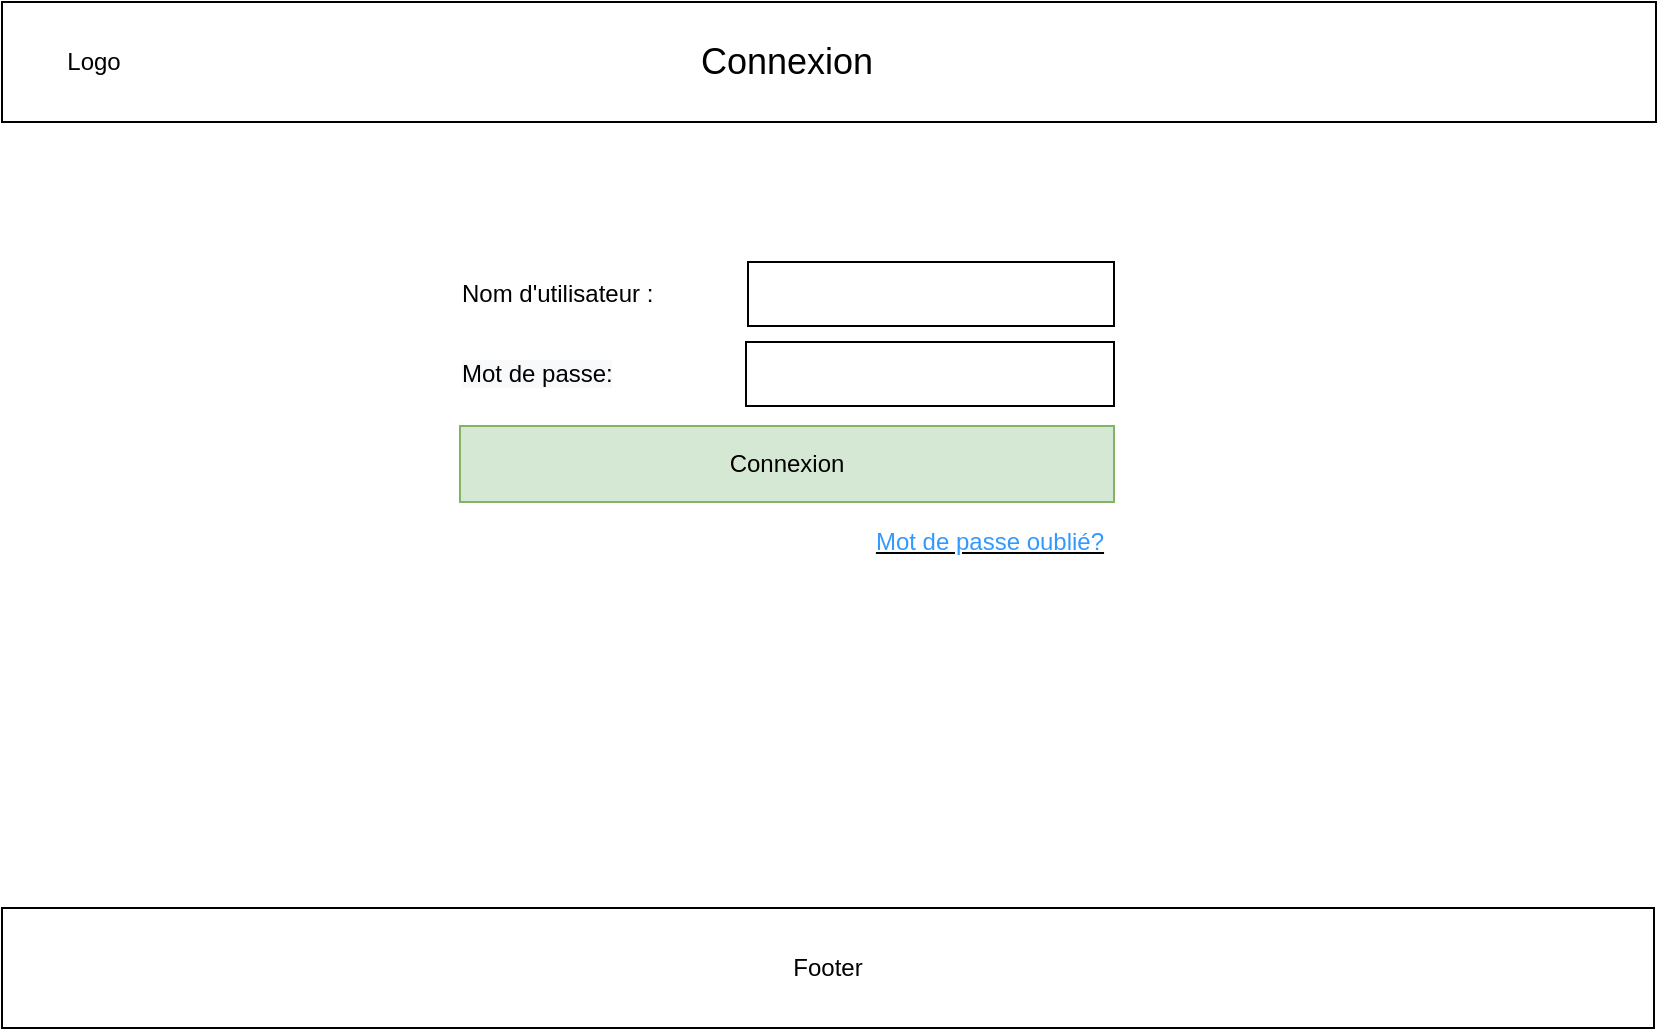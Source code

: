 <mxfile version="13.7.9" type="device"><diagram id="abT0lATn9UHpfqOc68sO" name="Page-1"><mxGraphModel dx="1182" dy="764" grid="0" gridSize="10" guides="1" tooltips="1" connect="1" arrows="1" fold="1" page="1" pageScale="1" pageWidth="827" pageHeight="1169" math="0" shadow="0"><root><mxCell id="0"/><mxCell id="1" parent="0"/><mxCell id="ZDT2h6ny5V1-Wldvl0uN-1" value="" style="rounded=0;whiteSpace=wrap;html=1;" vertex="1" parent="1"><mxGeometry width="827" height="60" as="geometry"/></mxCell><mxCell id="ZDT2h6ny5V1-Wldvl0uN-3" value="Logo" style="text;html=1;strokeColor=none;fillColor=none;align=center;verticalAlign=middle;whiteSpace=wrap;rounded=0;" vertex="1" parent="1"><mxGeometry x="26" y="20" width="40" height="20" as="geometry"/></mxCell><mxCell id="ZDT2h6ny5V1-Wldvl0uN-4" value="&lt;font style=&quot;font-size: 18px&quot;&gt;Connexion&lt;/font&gt;" style="text;html=1;strokeColor=none;fillColor=none;align=center;verticalAlign=middle;whiteSpace=wrap;rounded=0;" vertex="1" parent="1"><mxGeometry x="340" y="16.5" width="105" height="27" as="geometry"/></mxCell><mxCell id="ZDT2h6ny5V1-Wldvl0uN-7" value="" style="rounded=0;whiteSpace=wrap;html=1;" vertex="1" parent="1"><mxGeometry x="373" y="130" width="183" height="32" as="geometry"/></mxCell><mxCell id="ZDT2h6ny5V1-Wldvl0uN-9" value="" style="rounded=0;whiteSpace=wrap;html=1;" vertex="1" parent="1"><mxGeometry x="372" y="170" width="184" height="32" as="geometry"/></mxCell><mxCell id="ZDT2h6ny5V1-Wldvl0uN-10" value="Connexion" style="rounded=0;whiteSpace=wrap;html=1;fillColor=#d5e8d4;strokeColor=#82b366;" vertex="1" parent="1"><mxGeometry x="229" y="212" width="327" height="38" as="geometry"/></mxCell><mxCell id="ZDT2h6ny5V1-Wldvl0uN-11" value="Nom d'utilisateur :&amp;nbsp;" style="text;html=1;strokeColor=none;fillColor=none;align=center;verticalAlign=middle;whiteSpace=wrap;rounded=0;" vertex="1" parent="1"><mxGeometry x="207" y="136" width="145" height="20" as="geometry"/></mxCell><mxCell id="ZDT2h6ny5V1-Wldvl0uN-12" value="&lt;span style=&quot;color: rgb(0 , 0 , 0) ; font-family: &amp;#34;helvetica&amp;#34; ; font-size: 12px ; font-style: normal ; font-weight: 400 ; letter-spacing: normal ; text-align: center ; text-indent: 0px ; text-transform: none ; word-spacing: 0px ; background-color: rgb(248 , 249 , 250) ; display: inline ; float: none&quot;&gt;Mot de passe:&lt;/span&gt;" style="text;whiteSpace=wrap;html=1;" vertex="1" parent="1"><mxGeometry x="228" y="172" width="128" height="28" as="geometry"/></mxCell><mxCell id="ZDT2h6ny5V1-Wldvl0uN-13" value="&lt;u&gt;&lt;font color=&quot;#3399ff&quot;&gt;Mot de passe oublié?&lt;/font&gt;&lt;/u&gt;" style="text;html=1;strokeColor=none;fillColor=none;align=center;verticalAlign=middle;whiteSpace=wrap;rounded=0;" vertex="1" parent="1"><mxGeometry x="432" y="260" width="124" height="20" as="geometry"/></mxCell><mxCell id="ZDT2h6ny5V1-Wldvl0uN-14" value="Footer" style="rounded=0;whiteSpace=wrap;html=1;" vertex="1" parent="1"><mxGeometry y="453" width="826" height="60" as="geometry"/></mxCell></root></mxGraphModel></diagram></mxfile>